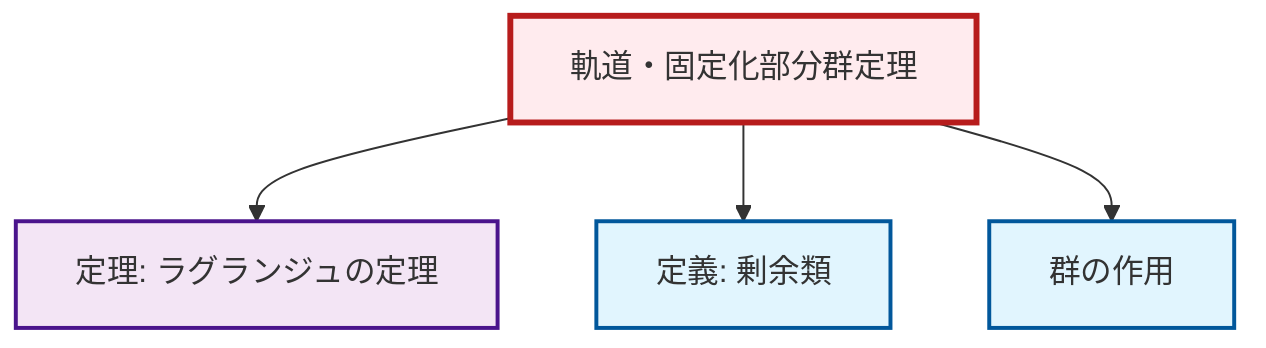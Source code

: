 graph TD
    classDef definition fill:#e1f5fe,stroke:#01579b,stroke-width:2px
    classDef theorem fill:#f3e5f5,stroke:#4a148c,stroke-width:2px
    classDef axiom fill:#fff3e0,stroke:#e65100,stroke-width:2px
    classDef example fill:#e8f5e9,stroke:#1b5e20,stroke-width:2px
    classDef current fill:#ffebee,stroke:#b71c1c,stroke-width:3px
    thm-orbit-stabilizer["軌道・固定化部分群定理"]:::theorem
    thm-lagrange["定理: ラグランジュの定理"]:::theorem
    def-group-action["群の作用"]:::definition
    def-coset["定義: 剰余類"]:::definition
    thm-orbit-stabilizer --> thm-lagrange
    thm-orbit-stabilizer --> def-coset
    thm-orbit-stabilizer --> def-group-action
    class thm-orbit-stabilizer current